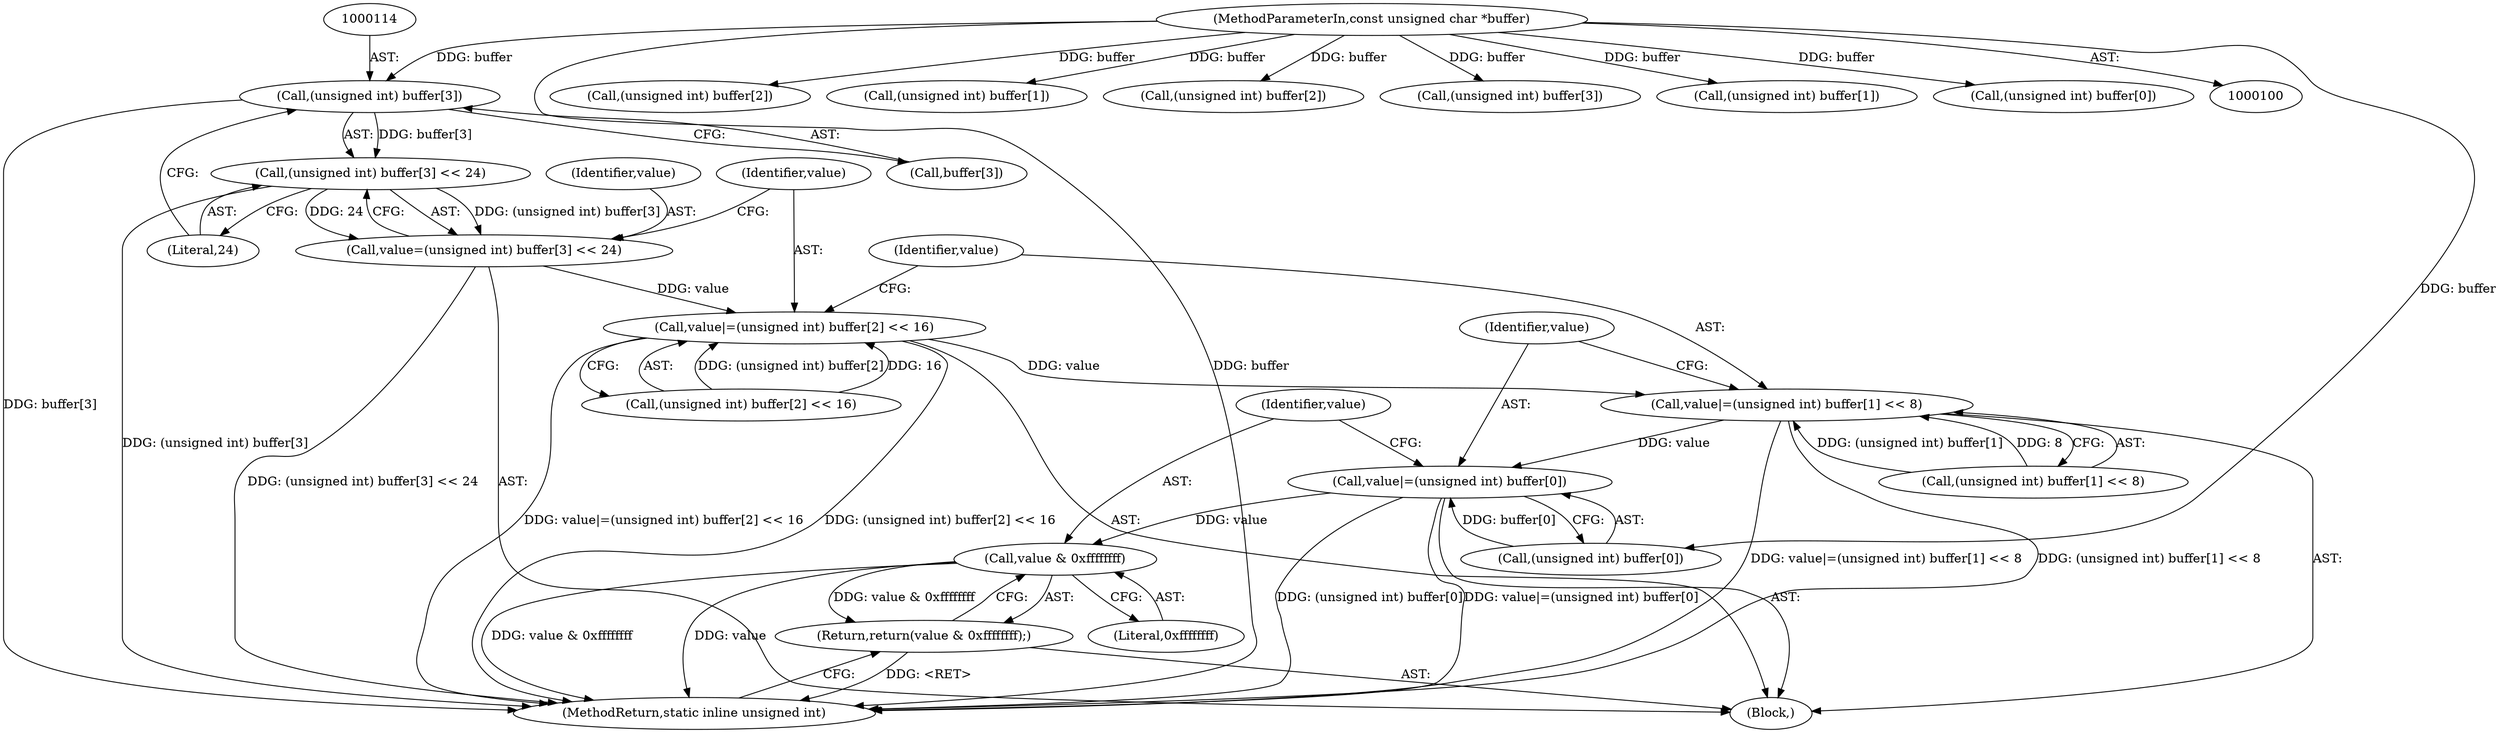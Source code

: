digraph "0_ImageMagick_d8ab7f046587f2e9f734b687ba7e6e10147c294b_10@array" {
"1000113" [label="(Call,(unsigned int) buffer[3])"];
"1000102" [label="(MethodParameterIn,const unsigned char *buffer)"];
"1000112" [label="(Call,(unsigned int) buffer[3] << 24)"];
"1000110" [label="(Call,value=(unsigned int) buffer[3] << 24)"];
"1000119" [label="(Call,value|=(unsigned int) buffer[2] << 16)"];
"1000128" [label="(Call,value|=(unsigned int) buffer[1] << 8)"];
"1000137" [label="(Call,value|=(unsigned int) buffer[0])"];
"1000145" [label="(Call,value & 0xffffffff)"];
"1000144" [label="(Return,return(value & 0xffffffff);)"];
"1000118" [label="(Literal,24)"];
"1000130" [label="(Call,(unsigned int) buffer[1] << 8)"];
"1000139" [label="(Call,(unsigned int) buffer[0])"];
"1000129" [label="(Identifier,value)"];
"1000111" [label="(Identifier,value)"];
"1000113" [label="(Call,(unsigned int) buffer[3])"];
"1000119" [label="(Call,value|=(unsigned int) buffer[2] << 16)"];
"1000169" [label="(Call,(unsigned int) buffer[2])"];
"1000160" [label="(Call,(unsigned int) buffer[1])"];
"1000120" [label="(Identifier,value)"];
"1000122" [label="(Call,(unsigned int) buffer[2])"];
"1000115" [label="(Call,buffer[3])"];
"1000144" [label="(Return,return(value & 0xffffffff);)"];
"1000102" [label="(MethodParameterIn,const unsigned char *buffer)"];
"1000186" [label="(MethodReturn,static inline unsigned int)"];
"1000147" [label="(Literal,0xffffffff)"];
"1000110" [label="(Call,value=(unsigned int) buffer[3] << 24)"];
"1000128" [label="(Call,value|=(unsigned int) buffer[1] << 8)"];
"1000109" [label="(Block,)"];
"1000177" [label="(Call,(unsigned int) buffer[3])"];
"1000138" [label="(Identifier,value)"];
"1000112" [label="(Call,(unsigned int) buffer[3] << 24)"];
"1000131" [label="(Call,(unsigned int) buffer[1])"];
"1000121" [label="(Call,(unsigned int) buffer[2] << 16)"];
"1000137" [label="(Call,value|=(unsigned int) buffer[0])"];
"1000146" [label="(Identifier,value)"];
"1000145" [label="(Call,value & 0xffffffff)"];
"1000151" [label="(Call,(unsigned int) buffer[0])"];
"1000113" -> "1000112"  [label="AST: "];
"1000113" -> "1000115"  [label="CFG: "];
"1000114" -> "1000113"  [label="AST: "];
"1000115" -> "1000113"  [label="AST: "];
"1000118" -> "1000113"  [label="CFG: "];
"1000113" -> "1000186"  [label="DDG: buffer[3]"];
"1000113" -> "1000112"  [label="DDG: buffer[3]"];
"1000102" -> "1000113"  [label="DDG: buffer"];
"1000102" -> "1000100"  [label="AST: "];
"1000102" -> "1000186"  [label="DDG: buffer"];
"1000102" -> "1000122"  [label="DDG: buffer"];
"1000102" -> "1000131"  [label="DDG: buffer"];
"1000102" -> "1000139"  [label="DDG: buffer"];
"1000102" -> "1000151"  [label="DDG: buffer"];
"1000102" -> "1000160"  [label="DDG: buffer"];
"1000102" -> "1000169"  [label="DDG: buffer"];
"1000102" -> "1000177"  [label="DDG: buffer"];
"1000112" -> "1000110"  [label="AST: "];
"1000112" -> "1000118"  [label="CFG: "];
"1000118" -> "1000112"  [label="AST: "];
"1000110" -> "1000112"  [label="CFG: "];
"1000112" -> "1000186"  [label="DDG: (unsigned int) buffer[3]"];
"1000112" -> "1000110"  [label="DDG: (unsigned int) buffer[3]"];
"1000112" -> "1000110"  [label="DDG: 24"];
"1000110" -> "1000109"  [label="AST: "];
"1000111" -> "1000110"  [label="AST: "];
"1000120" -> "1000110"  [label="CFG: "];
"1000110" -> "1000186"  [label="DDG: (unsigned int) buffer[3] << 24"];
"1000110" -> "1000119"  [label="DDG: value"];
"1000119" -> "1000109"  [label="AST: "];
"1000119" -> "1000121"  [label="CFG: "];
"1000120" -> "1000119"  [label="AST: "];
"1000121" -> "1000119"  [label="AST: "];
"1000129" -> "1000119"  [label="CFG: "];
"1000119" -> "1000186"  [label="DDG: value|=(unsigned int) buffer[2] << 16"];
"1000119" -> "1000186"  [label="DDG: (unsigned int) buffer[2] << 16"];
"1000121" -> "1000119"  [label="DDG: (unsigned int) buffer[2]"];
"1000121" -> "1000119"  [label="DDG: 16"];
"1000119" -> "1000128"  [label="DDG: value"];
"1000128" -> "1000109"  [label="AST: "];
"1000128" -> "1000130"  [label="CFG: "];
"1000129" -> "1000128"  [label="AST: "];
"1000130" -> "1000128"  [label="AST: "];
"1000138" -> "1000128"  [label="CFG: "];
"1000128" -> "1000186"  [label="DDG: value|=(unsigned int) buffer[1] << 8"];
"1000128" -> "1000186"  [label="DDG: (unsigned int) buffer[1] << 8"];
"1000130" -> "1000128"  [label="DDG: (unsigned int) buffer[1]"];
"1000130" -> "1000128"  [label="DDG: 8"];
"1000128" -> "1000137"  [label="DDG: value"];
"1000137" -> "1000109"  [label="AST: "];
"1000137" -> "1000139"  [label="CFG: "];
"1000138" -> "1000137"  [label="AST: "];
"1000139" -> "1000137"  [label="AST: "];
"1000146" -> "1000137"  [label="CFG: "];
"1000137" -> "1000186"  [label="DDG: (unsigned int) buffer[0]"];
"1000137" -> "1000186"  [label="DDG: value|=(unsigned int) buffer[0]"];
"1000139" -> "1000137"  [label="DDG: buffer[0]"];
"1000137" -> "1000145"  [label="DDG: value"];
"1000145" -> "1000144"  [label="AST: "];
"1000145" -> "1000147"  [label="CFG: "];
"1000146" -> "1000145"  [label="AST: "];
"1000147" -> "1000145"  [label="AST: "];
"1000144" -> "1000145"  [label="CFG: "];
"1000145" -> "1000186"  [label="DDG: value & 0xffffffff"];
"1000145" -> "1000186"  [label="DDG: value"];
"1000145" -> "1000144"  [label="DDG: value & 0xffffffff"];
"1000144" -> "1000109"  [label="AST: "];
"1000186" -> "1000144"  [label="CFG: "];
"1000144" -> "1000186"  [label="DDG: <RET>"];
}
